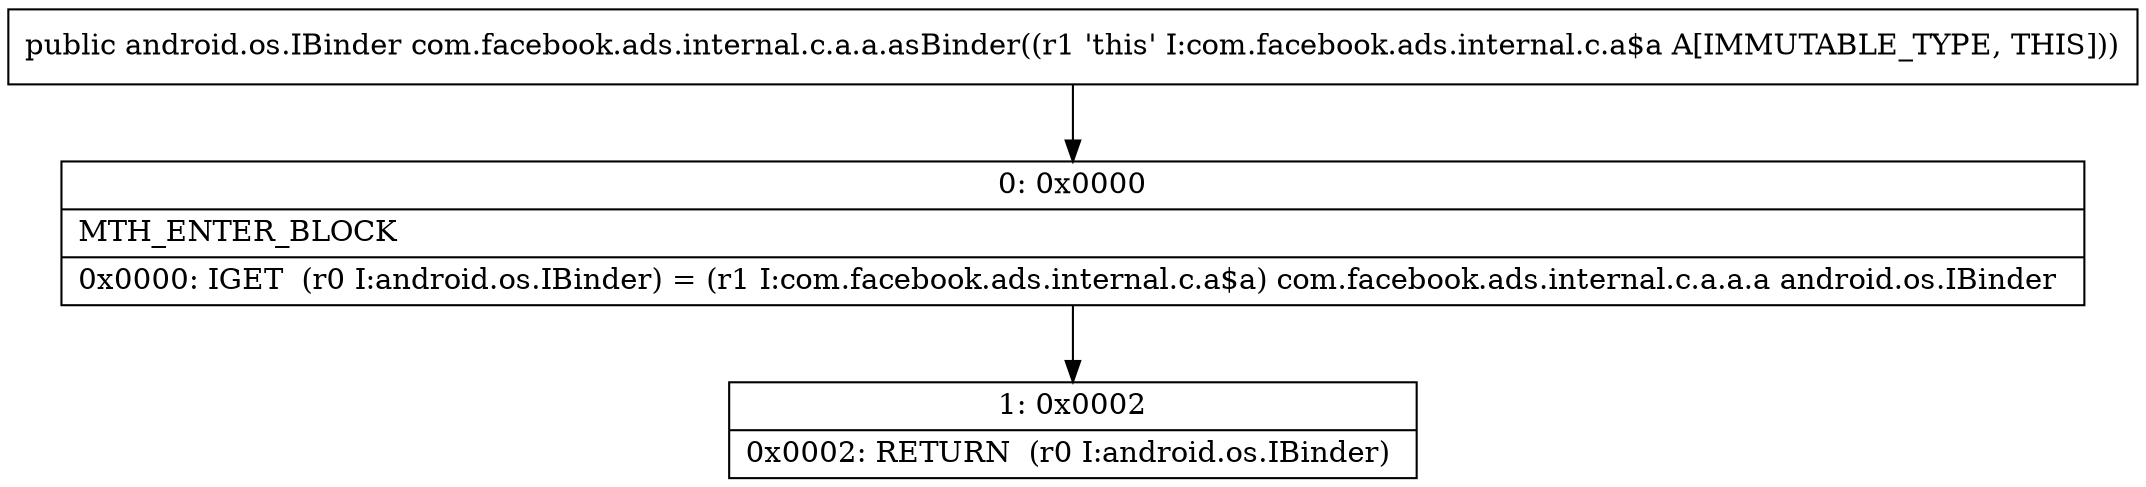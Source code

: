 digraph "CFG forcom.facebook.ads.internal.c.a.a.asBinder()Landroid\/os\/IBinder;" {
Node_0 [shape=record,label="{0\:\ 0x0000|MTH_ENTER_BLOCK\l|0x0000: IGET  (r0 I:android.os.IBinder) = (r1 I:com.facebook.ads.internal.c.a$a) com.facebook.ads.internal.c.a.a.a android.os.IBinder \l}"];
Node_1 [shape=record,label="{1\:\ 0x0002|0x0002: RETURN  (r0 I:android.os.IBinder) \l}"];
MethodNode[shape=record,label="{public android.os.IBinder com.facebook.ads.internal.c.a.a.asBinder((r1 'this' I:com.facebook.ads.internal.c.a$a A[IMMUTABLE_TYPE, THIS])) }"];
MethodNode -> Node_0;
Node_0 -> Node_1;
}

